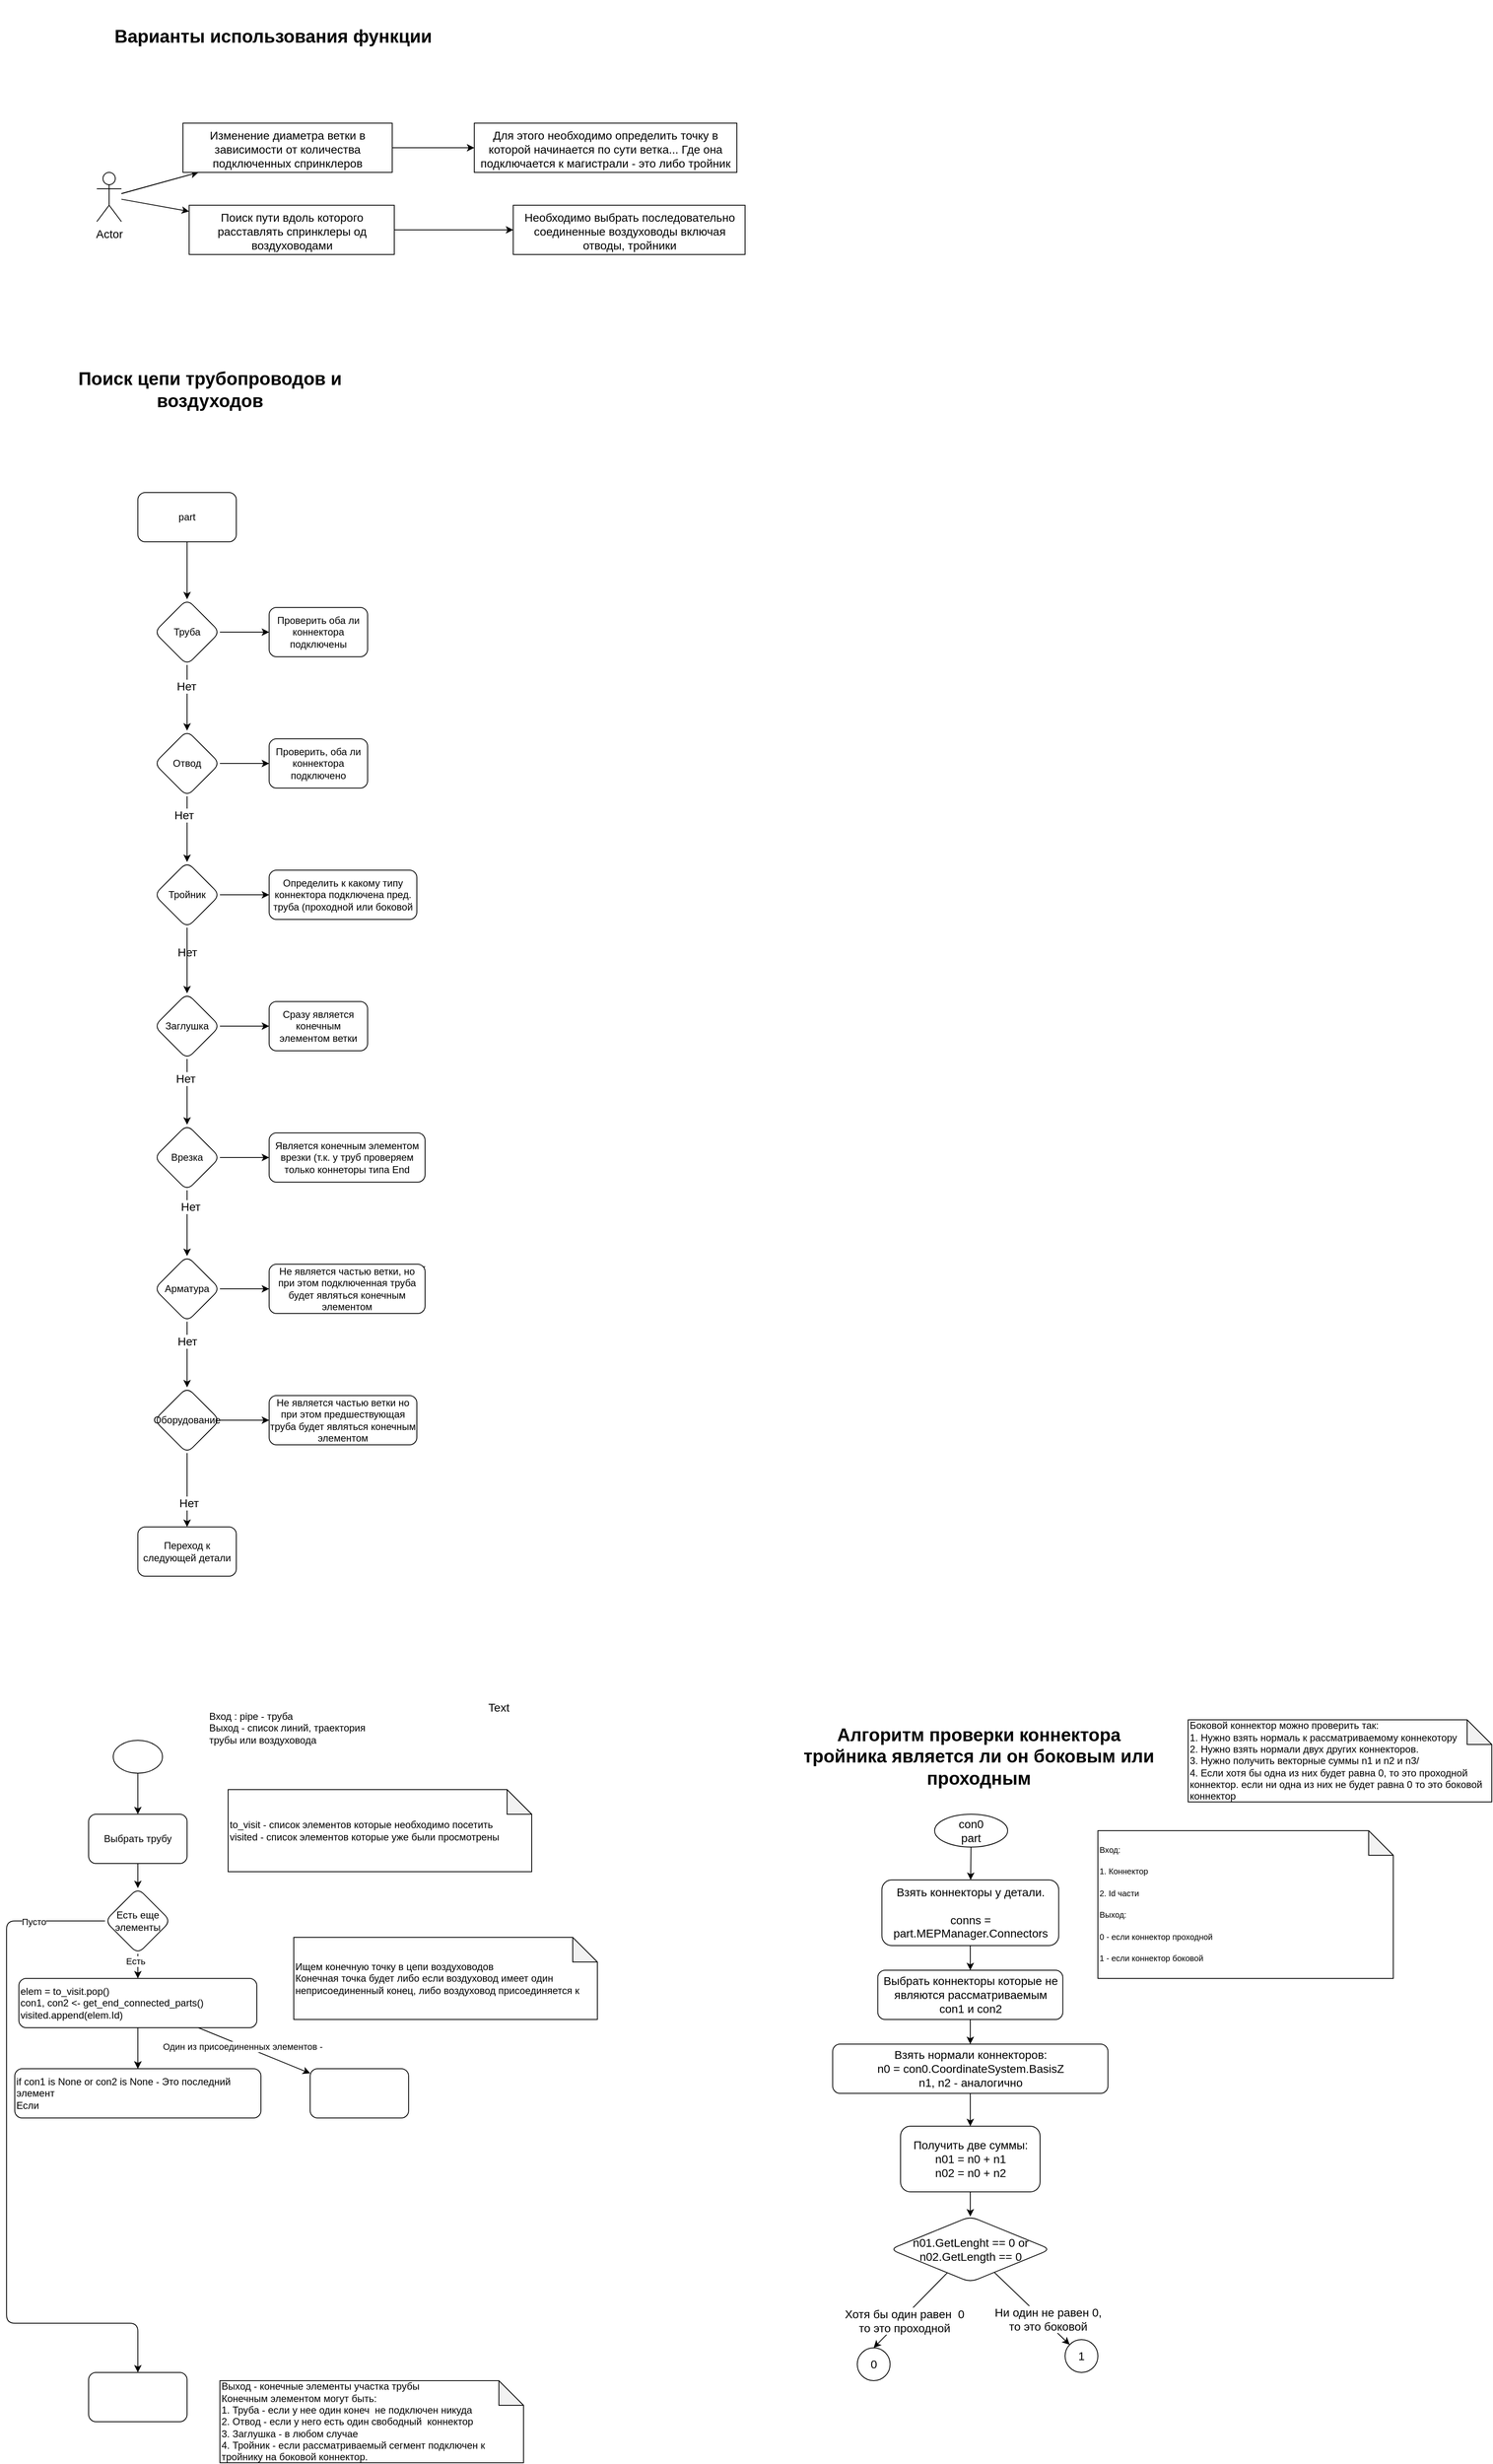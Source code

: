 <mxfile>
    <diagram id="pKKzwZEE8nYBjqgNbyn1" name="Page-1">
        <mxGraphModel dx="2132" dy="3239" grid="1" gridSize="10" guides="1" tooltips="1" connect="1" arrows="1" fold="1" page="1" pageScale="1" pageWidth="827" pageHeight="1169" math="0" shadow="0">
            <root>
                <mxCell id="0"/>
                <mxCell id="1" parent="0"/>
                <mxCell id="3" value="to_visit - список элементов которые необходимо посетить&lt;br&gt;visited - список элементов которые уже были просмотрены&lt;br&gt;" style="shape=note;whiteSpace=wrap;html=1;backgroundOutline=1;darkOpacity=0.05;align=left;" vertex="1" parent="1">
                    <mxGeometry x="270" y="140" width="370" height="100" as="geometry"/>
                </mxCell>
                <mxCell id="7" value="" style="edgeStyle=none;html=1;" edge="1" parent="1" source="4" target="6">
                    <mxGeometry relative="1" as="geometry"/>
                </mxCell>
                <mxCell id="4" value="" style="ellipse;whiteSpace=wrap;html=1;" vertex="1" parent="1">
                    <mxGeometry x="130" y="80" width="60" height="40" as="geometry"/>
                </mxCell>
                <mxCell id="9" value="" style="edgeStyle=none;html=1;" edge="1" parent="1" source="6" target="8">
                    <mxGeometry relative="1" as="geometry"/>
                </mxCell>
                <mxCell id="6" value="Выбрать трубу" style="rounded=1;whiteSpace=wrap;html=1;" vertex="1" parent="1">
                    <mxGeometry x="100" y="170" width="120" height="60" as="geometry"/>
                </mxCell>
                <mxCell id="11" value="" style="edgeStyle=none;html=1;" edge="1" parent="1" source="8" target="10">
                    <mxGeometry relative="1" as="geometry"/>
                </mxCell>
                <mxCell id="12" value="Есть" style="edgeLabel;html=1;align=center;verticalAlign=middle;resizable=0;points=[];" vertex="1" connectable="0" parent="11">
                    <mxGeometry x="-0.448" y="-3" relative="1" as="geometry">
                        <mxPoint as="offset"/>
                    </mxGeometry>
                </mxCell>
                <mxCell id="14" value="" style="edgeStyle=none;html=1;" edge="1" parent="1" source="8" target="13">
                    <mxGeometry relative="1" as="geometry">
                        <Array as="points">
                            <mxPoint y="300"/>
                            <mxPoint y="790"/>
                            <mxPoint x="160" y="790"/>
                            <mxPoint x="160" y="850"/>
                        </Array>
                    </mxGeometry>
                </mxCell>
                <mxCell id="15" value="Пусто" style="edgeLabel;html=1;align=center;verticalAlign=middle;resizable=0;points=[];" vertex="1" connectable="0" parent="14">
                    <mxGeometry x="-0.79" y="1" relative="1" as="geometry">
                        <mxPoint as="offset"/>
                    </mxGeometry>
                </mxCell>
                <mxCell id="8" value="Есть еще элементы" style="rhombus;whiteSpace=wrap;html=1;rounded=1;" vertex="1" parent="1">
                    <mxGeometry x="120" y="260" width="80" height="80" as="geometry"/>
                </mxCell>
                <mxCell id="17" value="" style="edgeStyle=none;html=1;" edge="1" parent="1" source="10" target="16">
                    <mxGeometry relative="1" as="geometry"/>
                </mxCell>
                <mxCell id="19" value="" style="edgeStyle=none;html=1;" edge="1" parent="1" source="10" target="16">
                    <mxGeometry relative="1" as="geometry"/>
                </mxCell>
                <mxCell id="21" value="" style="edgeStyle=none;html=1;" edge="1" parent="1" source="10" target="20">
                    <mxGeometry relative="1" as="geometry"/>
                </mxCell>
                <mxCell id="22" value="Один из присоединенных элементов -&amp;nbsp;" style="edgeLabel;html=1;align=center;verticalAlign=middle;resizable=0;points=[];" vertex="1" connectable="0" parent="21">
                    <mxGeometry x="-0.196" relative="1" as="geometry">
                        <mxPoint as="offset"/>
                    </mxGeometry>
                </mxCell>
                <mxCell id="10" value="&lt;div&gt;&lt;span&gt;elem = to_visit.pop()&lt;/span&gt;&lt;/div&gt;con1, con2 &amp;lt;- get_end_connected_parts()&lt;br&gt;visited.append(elem.Id)" style="rounded=1;whiteSpace=wrap;html=1;align=left;" vertex="1" parent="1">
                    <mxGeometry x="15" y="370" width="290" height="60" as="geometry"/>
                </mxCell>
                <mxCell id="13" value="" style="whiteSpace=wrap;html=1;rounded=1;" vertex="1" parent="1">
                    <mxGeometry x="100" y="850" width="120" height="60" as="geometry"/>
                </mxCell>
                <mxCell id="16" value="if con1 is None or con2 is None - Это последний элемент&lt;br&gt;Если" style="rounded=1;whiteSpace=wrap;html=1;align=left;" vertex="1" parent="1">
                    <mxGeometry x="10" y="480" width="300" height="60" as="geometry"/>
                </mxCell>
                <mxCell id="18" value="Вход : pipe - труба&lt;br&gt;Выход - список линий, траектория&amp;nbsp; трубы или воздуховода" style="text;html=1;strokeColor=none;fillColor=none;align=left;verticalAlign=middle;whiteSpace=wrap;rounded=0;" vertex="1" parent="1">
                    <mxGeometry x="245" y="20" width="205" height="90" as="geometry"/>
                </mxCell>
                <mxCell id="20" value="" style="whiteSpace=wrap;html=1;align=left;rounded=1;" vertex="1" parent="1">
                    <mxGeometry x="370" y="480" width="120" height="60" as="geometry"/>
                </mxCell>
                <mxCell id="23" value="Ищем конечную точку в цепи воздуховодов&lt;br&gt;Конечная точка будет либо если воздуховод имеет один неприсоединенный конец, либо воздуховод присоединяется к&amp;nbsp;" style="shape=note;whiteSpace=wrap;html=1;backgroundOutline=1;darkOpacity=0.05;align=left;" vertex="1" parent="1">
                    <mxGeometry x="350" y="320" width="370" height="100" as="geometry"/>
                </mxCell>
                <mxCell id="24" value="Выход - конечные элементы участка трубы&lt;br&gt;Конечным элементом могут быть:&lt;br&gt;1. Труба - если у нее один конеч&amp;nbsp; не подключен никуда&lt;br&gt;2. Отвод - если у него есть один свободный&amp;nbsp; коннектор&lt;br&gt;3. Заглушка - в любом случае&amp;nbsp;&lt;br&gt;4. Тройник - если рассматриваемый сегмент подключен к тройнику на боковой коннектор." style="shape=note;whiteSpace=wrap;html=1;backgroundOutline=1;darkOpacity=0.05;align=left;" vertex="1" parent="1">
                    <mxGeometry x="260" y="860" width="370" height="100" as="geometry"/>
                </mxCell>
                <mxCell id="25" value="Боковой коннектор можно проверить так:&lt;br&gt;1. Нужно взять нормаль к рассматриваемому коннекотору&lt;br&gt;2. Нужно взять нормали двух других коннекторов.&lt;br&gt;3. Нужно получить векторные суммы n1 и n2 и n3/&lt;br&gt;4. Если хотя бы одна из них будет равна 0, то это проходной коннектор. если ни одна из них не будет равна 0 то это боковой коннектор" style="shape=note;whiteSpace=wrap;html=1;backgroundOutline=1;darkOpacity=0.05;align=left;" vertex="1" parent="1">
                    <mxGeometry x="1440" y="55" width="370" height="100" as="geometry"/>
                </mxCell>
                <mxCell id="26" value="Алгоритм проверки коннектора тройника является ли он боковым или проходным" style="text;html=1;strokeColor=none;fillColor=none;align=center;verticalAlign=middle;whiteSpace=wrap;rounded=0;fontSize=22;fontStyle=1" vertex="1" parent="1">
                    <mxGeometry x="960" y="55" width="450" height="90" as="geometry"/>
                </mxCell>
                <mxCell id="36" value="" style="edgeStyle=none;html=1;fontSize=14;" edge="1" parent="1" source="27" target="31">
                    <mxGeometry relative="1" as="geometry"/>
                </mxCell>
                <mxCell id="27" value="con0&lt;br&gt;part" style="ellipse;whiteSpace=wrap;html=1;fontSize=14;" vertex="1" parent="1">
                    <mxGeometry x="1131" y="170" width="89" height="40" as="geometry"/>
                </mxCell>
                <mxCell id="28" value="&lt;font size=&quot;1&quot;&gt;Вход:&lt;br&gt;1. Коннектор&lt;br&gt;2. Id части&lt;br&gt;Выход:&lt;br&gt;0 - если коннектор проходной&lt;br&gt;1 - если коннектор боковой&lt;br&gt;&lt;/font&gt;" style="shape=note;whiteSpace=wrap;html=1;backgroundOutline=1;darkOpacity=0.05;fontSize=22;align=left;verticalAlign=top;" vertex="1" parent="1">
                    <mxGeometry x="1330" y="190" width="360" height="180" as="geometry"/>
                </mxCell>
                <mxCell id="29" value="0" style="ellipse;whiteSpace=wrap;html=1;aspect=fixed;fontSize=14;" vertex="1" parent="1">
                    <mxGeometry x="1036.75" y="820" width="40" height="40" as="geometry"/>
                </mxCell>
                <mxCell id="30" value="1" style="ellipse;whiteSpace=wrap;html=1;aspect=fixed;fontSize=14;" vertex="1" parent="1">
                    <mxGeometry x="1290" y="810" width="40" height="40" as="geometry"/>
                </mxCell>
                <mxCell id="34" value="" style="edgeStyle=none;html=1;fontSize=14;" edge="1" parent="1" source="31" target="33">
                    <mxGeometry relative="1" as="geometry"/>
                </mxCell>
                <mxCell id="31" value="Взять коннекторы у детали.&lt;br&gt;&lt;br&gt;conns = part.MEPManager.Connectors" style="rounded=1;whiteSpace=wrap;html=1;fontSize=14;" vertex="1" parent="1">
                    <mxGeometry x="1066.75" y="250" width="215.5" height="80" as="geometry"/>
                </mxCell>
                <mxCell id="38" value="" style="edgeStyle=none;html=1;fontSize=14;" edge="1" parent="1" source="33" target="37">
                    <mxGeometry relative="1" as="geometry"/>
                </mxCell>
                <mxCell id="33" value="Выбрать коннекторы которые не являются рассматриваемым&lt;br&gt;con1 и con2" style="whiteSpace=wrap;html=1;fontSize=14;rounded=1;" vertex="1" parent="1">
                    <mxGeometry x="1061.75" y="360" width="225.5" height="60" as="geometry"/>
                </mxCell>
                <mxCell id="40" value="" style="edgeStyle=none;html=1;fontSize=14;" edge="1" parent="1" source="37" target="39">
                    <mxGeometry relative="1" as="geometry"/>
                </mxCell>
                <mxCell id="37" value="Взять нормали коннекторов:&lt;br&gt;n0 = con0.CoordinateSystem.BasisZ&lt;br&gt;n1, n2 - аналогично" style="whiteSpace=wrap;html=1;fontSize=14;rounded=1;" vertex="1" parent="1">
                    <mxGeometry x="1006.75" y="450" width="335.5" height="60" as="geometry"/>
                </mxCell>
                <mxCell id="42" value="" style="edgeStyle=none;html=1;fontSize=14;" edge="1" parent="1" source="39" target="41">
                    <mxGeometry relative="1" as="geometry"/>
                </mxCell>
                <mxCell id="39" value="Получить две суммы:&lt;br&gt;n01 = n0 + n1&lt;br&gt;n02 = n0 + n2" style="whiteSpace=wrap;html=1;fontSize=14;rounded=1;" vertex="1" parent="1">
                    <mxGeometry x="1089.5" y="550" width="170" height="80" as="geometry"/>
                </mxCell>
                <mxCell id="44" value="" style="edgeStyle=none;html=1;fontSize=14;" edge="1" parent="1" source="41" target="30">
                    <mxGeometry relative="1" as="geometry"/>
                </mxCell>
                <mxCell id="47" value="Ни один не равен 0, &lt;br&gt;то это боковой" style="edgeLabel;html=1;align=center;verticalAlign=middle;resizable=0;points=[];fontSize=14;" vertex="1" connectable="0" parent="44">
                    <mxGeometry x="0.363" y="4" relative="1" as="geometry">
                        <mxPoint as="offset"/>
                    </mxGeometry>
                </mxCell>
                <mxCell id="45" style="edgeStyle=none;html=1;entryX=0.5;entryY=0;entryDx=0;entryDy=0;fontSize=14;" edge="1" parent="1" source="41" target="29">
                    <mxGeometry relative="1" as="geometry"/>
                </mxCell>
                <mxCell id="46" value="Хотя бы один равен&amp;nbsp; 0&lt;br&gt;то это проходной" style="edgeLabel;html=1;align=center;verticalAlign=middle;resizable=0;points=[];fontSize=14;" vertex="1" connectable="0" parent="45">
                    <mxGeometry x="0.216" y="3" relative="1" as="geometry">
                        <mxPoint as="offset"/>
                    </mxGeometry>
                </mxCell>
                <mxCell id="41" value="n01.GetLenght == 0 or n02.GetLength == 0" style="rhombus;whiteSpace=wrap;html=1;fontSize=14;rounded=1;" vertex="1" parent="1">
                    <mxGeometry x="1076.75" y="660" width="195.5" height="80" as="geometry"/>
                </mxCell>
                <mxCell id="48" value="Text" style="text;html=1;strokeColor=none;fillColor=none;align=center;verticalAlign=middle;whiteSpace=wrap;rounded=0;fontSize=14;" vertex="1" parent="1">
                    <mxGeometry x="570" y="25" width="60" height="30" as="geometry"/>
                </mxCell>
                <mxCell id="49" value="Поиск цепи трубопроводов и воздуходов" style="text;html=1;strokeColor=none;fillColor=none;align=center;verticalAlign=middle;whiteSpace=wrap;rounded=0;fontSize=22;fontStyle=1" vertex="1" parent="1">
                    <mxGeometry x="22.5" y="-1610" width="450" height="90" as="geometry"/>
                </mxCell>
                <mxCell id="52" value="" style="edgeStyle=none;html=1;fontSize=14;" edge="1" parent="1" source="50" target="51">
                    <mxGeometry relative="1" as="geometry"/>
                </mxCell>
                <mxCell id="50" value="part" style="rounded=1;whiteSpace=wrap;html=1;" vertex="1" parent="1">
                    <mxGeometry x="160" y="-1440" width="120" height="60" as="geometry"/>
                </mxCell>
                <mxCell id="54" value="" style="edgeStyle=none;html=1;fontSize=14;" edge="1" parent="1" source="51" target="53">
                    <mxGeometry relative="1" as="geometry"/>
                </mxCell>
                <mxCell id="61" value="Нет" style="edgeLabel;html=1;align=center;verticalAlign=middle;resizable=0;points=[];fontSize=14;" vertex="1" connectable="0" parent="54">
                    <mxGeometry x="-0.369" y="-1" relative="1" as="geometry">
                        <mxPoint y="1" as="offset"/>
                    </mxGeometry>
                </mxCell>
                <mxCell id="66" value="" style="edgeStyle=none;html=1;fontSize=14;" edge="1" parent="1" source="51" target="65">
                    <mxGeometry relative="1" as="geometry"/>
                </mxCell>
                <mxCell id="51" value="Труба" style="rhombus;whiteSpace=wrap;html=1;rounded=1;" vertex="1" parent="1">
                    <mxGeometry x="180" y="-1310" width="80" height="80" as="geometry"/>
                </mxCell>
                <mxCell id="56" value="" style="edgeStyle=none;html=1;fontSize=14;" edge="1" parent="1" source="53" target="55">
                    <mxGeometry relative="1" as="geometry"/>
                </mxCell>
                <mxCell id="62" value="Нет" style="edgeLabel;html=1;align=center;verticalAlign=middle;resizable=0;points=[];fontSize=14;" vertex="1" connectable="0" parent="56">
                    <mxGeometry x="-0.457" y="-4" relative="1" as="geometry">
                        <mxPoint y="1" as="offset"/>
                    </mxGeometry>
                </mxCell>
                <mxCell id="78" value="" style="edgeStyle=none;html=1;fontSize=14;" edge="1" parent="1" source="53" target="77">
                    <mxGeometry relative="1" as="geometry"/>
                </mxCell>
                <mxCell id="53" value="Отвод" style="rhombus;whiteSpace=wrap;html=1;rounded=1;" vertex="1" parent="1">
                    <mxGeometry x="180" y="-1150" width="80" height="80" as="geometry"/>
                </mxCell>
                <mxCell id="58" value="" style="edgeStyle=none;html=1;fontSize=14;" edge="1" parent="1" source="55" target="57">
                    <mxGeometry relative="1" as="geometry"/>
                </mxCell>
                <mxCell id="80" value="" style="edgeStyle=none;html=1;fontSize=14;" edge="1" parent="1" source="55" target="79">
                    <mxGeometry relative="1" as="geometry"/>
                </mxCell>
                <mxCell id="55" value="Тройник" style="rhombus;whiteSpace=wrap;html=1;rounded=1;" vertex="1" parent="1">
                    <mxGeometry x="180" y="-990" width="80" height="80" as="geometry"/>
                </mxCell>
                <mxCell id="60" value="" style="edgeStyle=none;html=1;fontSize=14;" edge="1" parent="1" source="57" target="59">
                    <mxGeometry relative="1" as="geometry"/>
                </mxCell>
                <mxCell id="64" value="Нет" style="edgeLabel;html=1;align=center;verticalAlign=middle;resizable=0;points=[];fontSize=14;" vertex="1" connectable="0" parent="60">
                    <mxGeometry x="-0.428" y="-2" relative="1" as="geometry">
                        <mxPoint y="1" as="offset"/>
                    </mxGeometry>
                </mxCell>
                <mxCell id="82" value="" style="edgeStyle=none;html=1;fontSize=14;" edge="1" parent="1" source="57" target="81">
                    <mxGeometry relative="1" as="geometry"/>
                </mxCell>
                <mxCell id="57" value="Заглушка" style="rhombus;whiteSpace=wrap;html=1;rounded=1;" vertex="1" parent="1">
                    <mxGeometry x="180" y="-830" width="80" height="80" as="geometry"/>
                </mxCell>
                <mxCell id="69" value="" style="edgeStyle=none;html=1;fontSize=14;" edge="1" parent="1" source="59" target="68">
                    <mxGeometry relative="1" as="geometry"/>
                </mxCell>
                <mxCell id="72" value="Нет" style="edgeLabel;html=1;align=center;verticalAlign=middle;resizable=0;points=[];fontSize=14;" vertex="1" connectable="0" parent="69">
                    <mxGeometry x="-0.505" y="4" relative="1" as="geometry">
                        <mxPoint as="offset"/>
                    </mxGeometry>
                </mxCell>
                <mxCell id="84" value="" style="edgeStyle=none;html=1;fontSize=14;" edge="1" parent="1" source="59" target="83">
                    <mxGeometry relative="1" as="geometry"/>
                </mxCell>
                <mxCell id="59" value="Врезка" style="rhombus;whiteSpace=wrap;html=1;rounded=1;" vertex="1" parent="1">
                    <mxGeometry x="180" y="-670" width="80" height="80" as="geometry"/>
                </mxCell>
                <mxCell id="63" value="Нет" style="text;html=1;align=center;verticalAlign=middle;resizable=0;points=[];autosize=1;strokeColor=none;fillColor=none;fontSize=14;" vertex="1" parent="1">
                    <mxGeometry x="200" y="-890" width="40" height="20" as="geometry"/>
                </mxCell>
                <mxCell id="65" value="Проверить оба ли коннектора подключены" style="whiteSpace=wrap;html=1;rounded=1;" vertex="1" parent="1">
                    <mxGeometry x="320" y="-1300" width="120" height="60" as="geometry"/>
                </mxCell>
                <mxCell id="71" value="" style="edgeStyle=none;html=1;fontSize=14;" edge="1" parent="1" source="68" target="70">
                    <mxGeometry relative="1" as="geometry"/>
                </mxCell>
                <mxCell id="73" value="Нет" style="edgeLabel;html=1;align=center;verticalAlign=middle;resizable=0;points=[];fontSize=14;" vertex="1" connectable="0" parent="71">
                    <mxGeometry x="-0.405" relative="1" as="geometry">
                        <mxPoint as="offset"/>
                    </mxGeometry>
                </mxCell>
                <mxCell id="86" value="" style="edgeStyle=none;html=1;fontSize=14;" edge="1" parent="1" source="68" target="85">
                    <mxGeometry relative="1" as="geometry"/>
                </mxCell>
                <mxCell id="68" value="Арматура" style="rhombus;whiteSpace=wrap;html=1;rounded=1;" vertex="1" parent="1">
                    <mxGeometry x="180" y="-510" width="80" height="80" as="geometry"/>
                </mxCell>
                <mxCell id="75" value="" style="edgeStyle=none;html=1;fontSize=14;" edge="1" parent="1" source="70" target="74">
                    <mxGeometry relative="1" as="geometry"/>
                </mxCell>
                <mxCell id="76" value="Нет" style="edgeLabel;html=1;align=center;verticalAlign=middle;resizable=0;points=[];fontSize=14;" vertex="1" connectable="0" parent="75">
                    <mxGeometry x="0.358" y="2" relative="1" as="geometry">
                        <mxPoint as="offset"/>
                    </mxGeometry>
                </mxCell>
                <mxCell id="89" value="" style="edgeStyle=none;html=1;fontSize=14;" edge="1" parent="1" source="70" target="88">
                    <mxGeometry relative="1" as="geometry"/>
                </mxCell>
                <mxCell id="70" value="Оборудование" style="rhombus;whiteSpace=wrap;html=1;rounded=1;" vertex="1" parent="1">
                    <mxGeometry x="180" y="-350" width="80" height="80" as="geometry"/>
                </mxCell>
                <mxCell id="74" value="Переход к следующей детали" style="whiteSpace=wrap;html=1;rounded=1;" vertex="1" parent="1">
                    <mxGeometry x="160" y="-180" width="120" height="60" as="geometry"/>
                </mxCell>
                <mxCell id="77" value="Проверить, оба ли коннектора подключено" style="whiteSpace=wrap;html=1;rounded=1;" vertex="1" parent="1">
                    <mxGeometry x="320" y="-1140" width="120" height="60" as="geometry"/>
                </mxCell>
                <mxCell id="79" value="Определить к какому типу коннектора подключена пред. труба (проходной или боковой" style="whiteSpace=wrap;html=1;rounded=1;" vertex="1" parent="1">
                    <mxGeometry x="320" y="-980" width="180" height="60" as="geometry"/>
                </mxCell>
                <mxCell id="81" value="Сразу является конечным элементом ветки" style="whiteSpace=wrap;html=1;rounded=1;" vertex="1" parent="1">
                    <mxGeometry x="320" y="-820" width="120" height="60" as="geometry"/>
                </mxCell>
                <mxCell id="83" value="Является конечным элементом врезки (т.к. у труб проверяем только коннеторы типа End" style="whiteSpace=wrap;html=1;rounded=1;" vertex="1" parent="1">
                    <mxGeometry x="320" y="-660" width="190" height="60" as="geometry"/>
                </mxCell>
                <mxCell id="87" style="edgeStyle=none;html=1;fontSize=14;" edge="1" parent="1" source="85">
                    <mxGeometry relative="1" as="geometry">
                        <mxPoint x="450" y="-480" as="targetPoint"/>
                    </mxGeometry>
                </mxCell>
                <mxCell id="85" value="Не является частью ветки, но при этом подключенная труба будет являться конечным элементом" style="whiteSpace=wrap;html=1;rounded=1;" vertex="1" parent="1">
                    <mxGeometry x="320" y="-500" width="190" height="60" as="geometry"/>
                </mxCell>
                <mxCell id="88" value="Не является частью ветки но при этом предшествующая труба будет являться конечным элементом" style="whiteSpace=wrap;html=1;rounded=1;" vertex="1" parent="1">
                    <mxGeometry x="320" y="-340" width="180" height="60" as="geometry"/>
                </mxCell>
                <mxCell id="92" value="" style="edgeStyle=none;html=1;fontSize=14;" edge="1" parent="1" source="90" target="91">
                    <mxGeometry relative="1" as="geometry"/>
                </mxCell>
                <mxCell id="93" value="" style="edgeStyle=none;html=1;fontSize=14;" edge="1" parent="1" source="90" target="91">
                    <mxGeometry relative="1" as="geometry"/>
                </mxCell>
                <mxCell id="95" value="" style="edgeStyle=none;html=1;fontSize=14;" edge="1" parent="1" source="90" target="94">
                    <mxGeometry relative="1" as="geometry"/>
                </mxCell>
                <mxCell id="90" value="Actor" style="shape=umlActor;verticalLabelPosition=bottom;verticalAlign=top;html=1;outlineConnect=0;fontSize=14;" vertex="1" parent="1">
                    <mxGeometry x="110" y="-1830" width="30" height="60" as="geometry"/>
                </mxCell>
                <mxCell id="97" value="" style="edgeStyle=none;html=1;fontSize=14;" edge="1" parent="1" source="91" target="96">
                    <mxGeometry relative="1" as="geometry"/>
                </mxCell>
                <mxCell id="91" value="Изменение диаметра ветки в зависимости от количества подключенных спринклеров" style="whiteSpace=wrap;html=1;fontSize=14;verticalAlign=top;" vertex="1" parent="1">
                    <mxGeometry x="215" y="-1890" width="255" height="60" as="geometry"/>
                </mxCell>
                <mxCell id="99" value="" style="edgeStyle=none;html=1;fontSize=14;" edge="1" parent="1" source="94" target="98">
                    <mxGeometry relative="1" as="geometry"/>
                </mxCell>
                <mxCell id="94" value="Поиск пути вдоль которого расставлять спринклеры од воздуховодами" style="whiteSpace=wrap;html=1;fontSize=14;verticalAlign=top;" vertex="1" parent="1">
                    <mxGeometry x="222.5" y="-1790" width="250" height="60" as="geometry"/>
                </mxCell>
                <mxCell id="96" value="Для этого необходимо определить точку в которой начинается по сути ветка... Где она подключается к магистрали - это либо тройник" style="whiteSpace=wrap;html=1;fontSize=14;verticalAlign=top;" vertex="1" parent="1">
                    <mxGeometry x="570" y="-1890" width="320" height="60" as="geometry"/>
                </mxCell>
                <mxCell id="98" value="Необходимо выбрать последовательно соединенные воздуховоды включая отводы, тройники" style="whiteSpace=wrap;html=1;fontSize=14;verticalAlign=top;" vertex="1" parent="1">
                    <mxGeometry x="617.5" y="-1790" width="282.5" height="60" as="geometry"/>
                </mxCell>
                <mxCell id="100" value="Варианты использования функции" style="text;html=1;strokeColor=none;fillColor=none;align=center;verticalAlign=middle;whiteSpace=wrap;rounded=0;fontSize=22;fontStyle=1" vertex="1" parent="1">
                    <mxGeometry x="100" y="-2040" width="450" height="90" as="geometry"/>
                </mxCell>
            </root>
        </mxGraphModel>
    </diagram>
</mxfile>